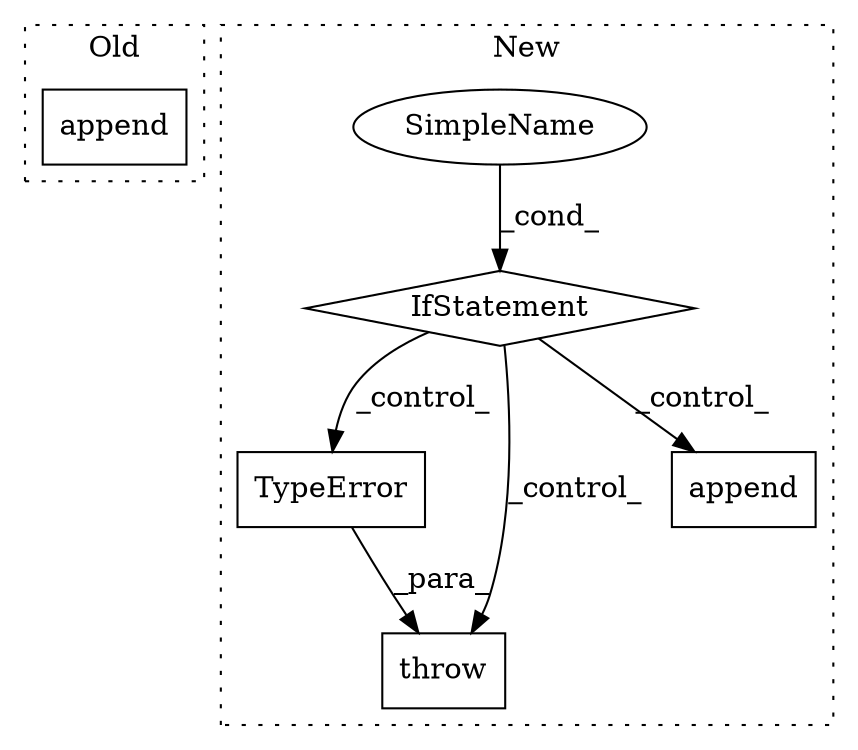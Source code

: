 digraph G {
subgraph cluster0 {
1 [label="append" a="32" s="4125,4167" l="7,1" shape="box"];
label = "Old";
style="dotted";
}
subgraph cluster1 {
2 [label="TypeError" a="32" s="4403,4474" l="10,1" shape="box"];
3 [label="throw" a="53" s="4397" l="6" shape="box"];
4 [label="SimpleName" a="42" s="" l="" shape="ellipse"];
5 [label="IfStatement" a="25" s="3897,3955" l="4,2" shape="diamond"];
6 [label="append" a="32" s="4165,4210" l="7,1" shape="box"];
label = "New";
style="dotted";
}
2 -> 3 [label="_para_"];
4 -> 5 [label="_cond_"];
5 -> 6 [label="_control_"];
5 -> 2 [label="_control_"];
5 -> 3 [label="_control_"];
}